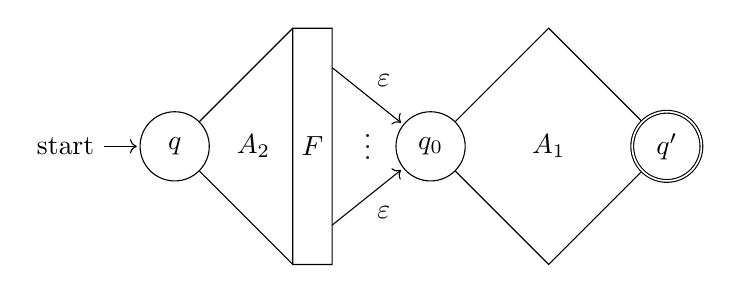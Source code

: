 % Raphael Reitzig, 2012.
% MIT license

%p% \usetikzlibrary{arrows,automata,positioning}
\begin{tikzpicture}[shorten >=1pt,node distance=2cm,on grid,auto]
  \node[state,initial]                     (q) {$q$};
  \node[right=1cm of q]                    (a2) {$A_2$};
  \node[right=0.75cm of a2]                (f)  {$F$};
  \node[state,right=1.5cm of f]            (q0) {$q_0$};
  \node[right=1.5cm of q0]                 (a1) {$A_1$};
  \node[right=1.5cm of a1,state,accepting] (q') {$q'$};

  \coordinate[above right=1.5cm and 1.5cm of q0] (a1o);
  \coordinate[below right=1.5cm and 1.5cm of q0] (a1u);
  \coordinate[above right=1.5cm and 1.5cm of q]  (a2o);
  \coordinate[below right=1.5cm and 1.5cm of q]  (a2u);
  \coordinate[right=0.5cm of a2o] (a2oo);
  \coordinate[right=0.5cm of a2u] (a2uu);

  \coordinate[below=0.5cm of a2oo] (eps1);
  \coordinate[above=0.5cm of a2uu] (eps2);

  \draw (q0)  -- (a1o) -- (q') -- (a1u) -- (q0)
        (a2u) -- (q)   -- (a2o)
        (a2o) -- (a2oo) -- (a2uu) -- (a2u) -- cycle;

  \path[->] (eps1) edge node {$\varepsilon$} (q0)
            (eps2) edge [swap] node {$\varepsilon$} (q0);
  \node[above right=0.1cm and 0.7cm of f] {$\vdots$};
\end{tikzpicture}

